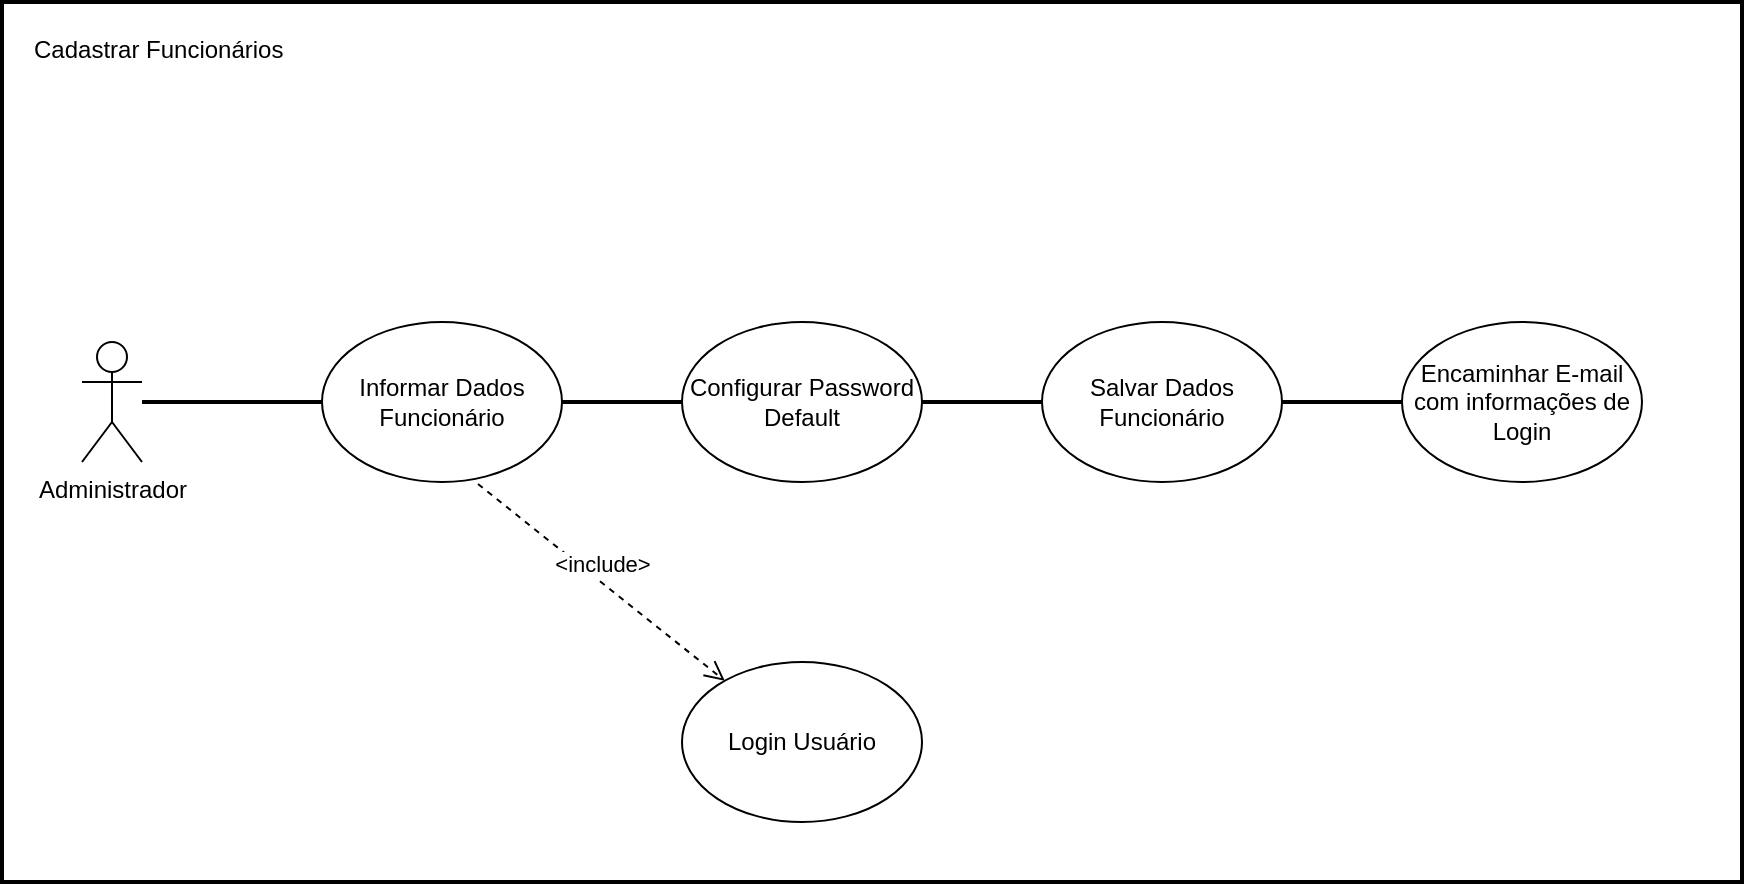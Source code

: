 <mxfile version="14.9.5" type="google"><diagram id="KWXqNs1lR03jxbc0CenQ" name="Page-1"><mxGraphModel dx="1108" dy="450" grid="1" gridSize="10" guides="1" tooltips="1" connect="1" arrows="1" fold="1" page="1" pageScale="1" pageWidth="827" pageHeight="1169" math="0" shadow="0"><root><mxCell id="0"/><mxCell id="1" parent="0"/><mxCell id="nLHLEs3xXCZfFvC_IOEu-1" value="" style="rounded=0;whiteSpace=wrap;html=1;strokeWidth=2;" vertex="1" parent="1"><mxGeometry x="50" y="70" width="870" height="440" as="geometry"/></mxCell><mxCell id="nLHLEs3xXCZfFvC_IOEu-2" value="Administrador" style="shape=umlActor;verticalLabelPosition=bottom;verticalAlign=top;html=1;outlineConnect=0;" vertex="1" parent="1"><mxGeometry x="90" y="240" width="30" height="60" as="geometry"/></mxCell><mxCell id="nLHLEs3xXCZfFvC_IOEu-3" value="Informar Dados Funcionário" style="ellipse;whiteSpace=wrap;html=1;" vertex="1" parent="1"><mxGeometry x="210" y="230" width="120" height="80" as="geometry"/></mxCell><mxCell id="nLHLEs3xXCZfFvC_IOEu-4" value="" style="line;strokeWidth=2;html=1;" vertex="1" parent="1"><mxGeometry x="120" y="265" width="90" height="10" as="geometry"/></mxCell><mxCell id="nLHLEs3xXCZfFvC_IOEu-5" value="Cadastrar Funcionários" style="text;strokeColor=none;fillColor=none;spacingLeft=4;spacingRight=4;overflow=hidden;rotatable=0;points=[[0,0.5],[1,0.5]];portConstraint=eastwest;fontSize=12;" vertex="1" parent="1"><mxGeometry x="60" y="80" width="150" height="30" as="geometry"/></mxCell><mxCell id="nLHLEs3xXCZfFvC_IOEu-6" value="Configurar Password Default" style="ellipse;whiteSpace=wrap;html=1;" vertex="1" parent="1"><mxGeometry x="390" y="230" width="120" height="80" as="geometry"/></mxCell><mxCell id="nLHLEs3xXCZfFvC_IOEu-7" value="" style="line;strokeWidth=2;html=1;" vertex="1" parent="1"><mxGeometry x="330" y="265" width="60" height="10" as="geometry"/></mxCell><mxCell id="nLHLEs3xXCZfFvC_IOEu-8" value="" style="line;strokeWidth=2;html=1;" vertex="1" parent="1"><mxGeometry x="510" y="265" width="60" height="10" as="geometry"/></mxCell><mxCell id="nLHLEs3xXCZfFvC_IOEu-9" value="Salvar Dados Funcionário" style="ellipse;whiteSpace=wrap;html=1;" vertex="1" parent="1"><mxGeometry x="570" y="230" width="120" height="80" as="geometry"/></mxCell><mxCell id="nLHLEs3xXCZfFvC_IOEu-10" value="" style="line;strokeWidth=2;html=1;" vertex="1" parent="1"><mxGeometry x="690" y="265" width="60" height="10" as="geometry"/></mxCell><mxCell id="nLHLEs3xXCZfFvC_IOEu-11" value="Encaminhar E-mail com informações de Login" style="ellipse;whiteSpace=wrap;html=1;" vertex="1" parent="1"><mxGeometry x="750" y="230" width="120" height="80" as="geometry"/></mxCell><mxCell id="nLHLEs3xXCZfFvC_IOEu-12" value="Login Usuário" style="ellipse;whiteSpace=wrap;html=1;" vertex="1" parent="1"><mxGeometry x="390" y="400" width="120" height="80" as="geometry"/></mxCell><mxCell id="nLHLEs3xXCZfFvC_IOEu-13" value="&amp;lt;include&amp;gt;" style="html=1;verticalAlign=bottom;endArrow=open;dashed=1;endSize=8;exitX=0.65;exitY=1.013;exitDx=0;exitDy=0;exitPerimeter=0;" edge="1" parent="1" source="nLHLEs3xXCZfFvC_IOEu-3" target="nLHLEs3xXCZfFvC_IOEu-12"><mxGeometry relative="1" as="geometry"><mxPoint x="229.95" y="348.04" as="sourcePoint"/><mxPoint x="402.004" y="300.004" as="targetPoint"/></mxGeometry></mxCell></root></mxGraphModel></diagram></mxfile>